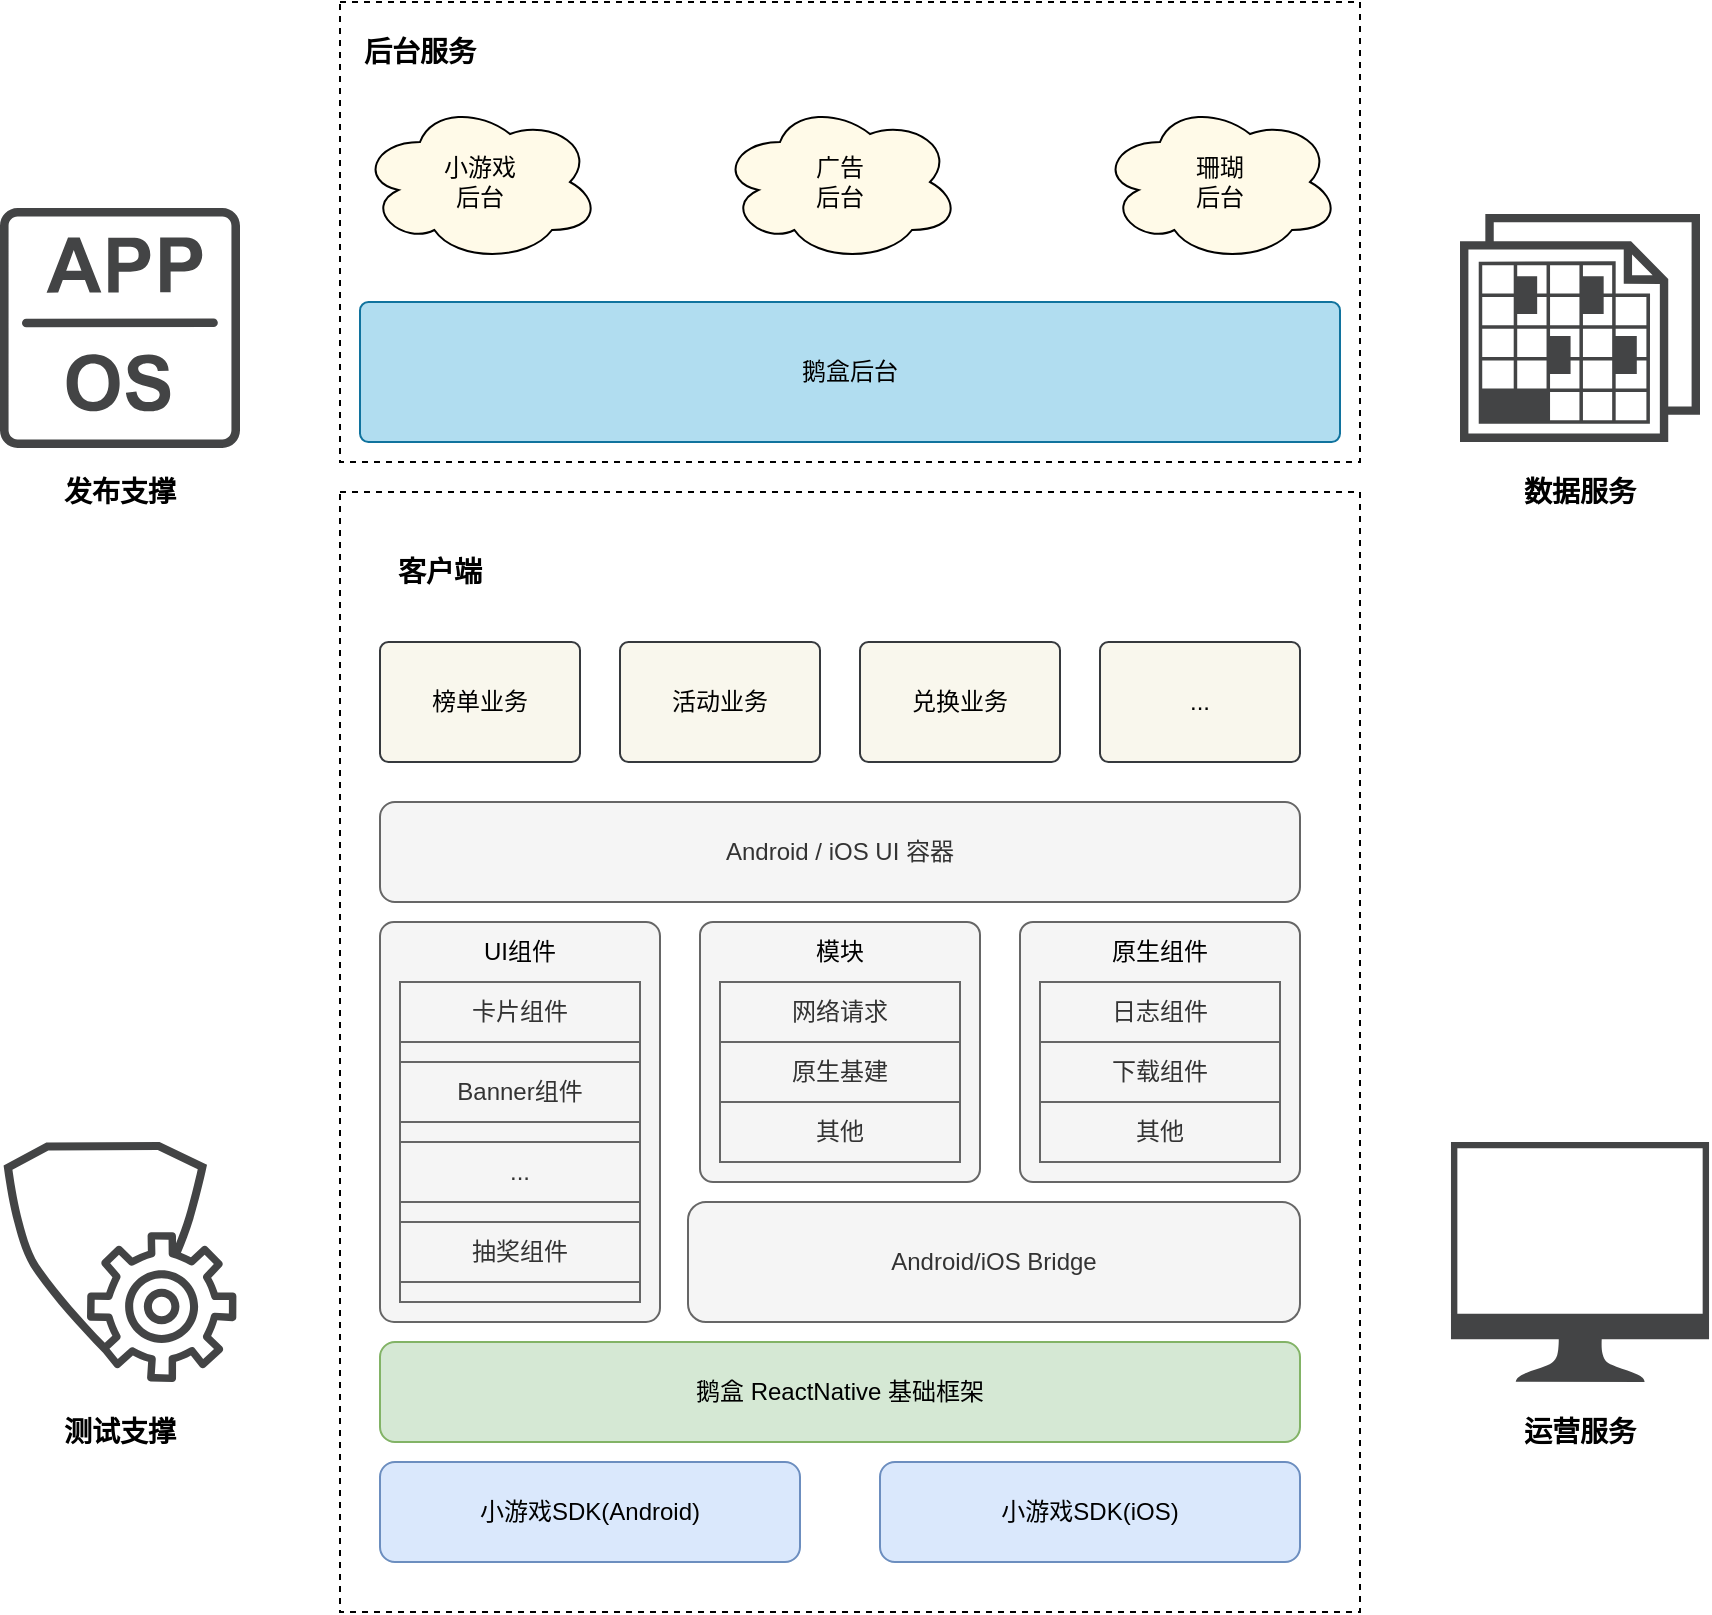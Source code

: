 <mxfile version="18.1.3" type="github">
  <diagram id="geAXJrzLW3RNIz8qGXxT" name="Page-1">
    <mxGraphModel dx="2253" dy="1881" grid="1" gridSize="10" guides="1" tooltips="1" connect="1" arrows="1" fold="1" page="1" pageScale="1" pageWidth="827" pageHeight="1169" math="0" shadow="0">
      <root>
        <mxCell id="0" />
        <mxCell id="1" parent="0" />
        <mxCell id="FhAw7WQIUkOoqfe2i8Zt-42" value="" style="rounded=0;whiteSpace=wrap;html=1;fillColor=none;dashed=1;" vertex="1" parent="1">
          <mxGeometry x="120" y="-310" width="510" height="230" as="geometry" />
        </mxCell>
        <mxCell id="FhAw7WQIUkOoqfe2i8Zt-31" value="" style="rounded=0;whiteSpace=wrap;html=1;fillColor=none;dashed=1;" vertex="1" parent="1">
          <mxGeometry x="120" y="-65" width="510" height="560" as="geometry" />
        </mxCell>
        <mxCell id="FhAw7WQIUkOoqfe2i8Zt-1" value="小游戏SDK(Android)" style="rounded=1;whiteSpace=wrap;html=1;fillColor=#dae8fc;strokeColor=#6c8ebf;" vertex="1" parent="1">
          <mxGeometry x="140" y="420" width="210" height="50" as="geometry" />
        </mxCell>
        <mxCell id="FhAw7WQIUkOoqfe2i8Zt-2" value="小游戏SDK(iOS)" style="rounded=1;whiteSpace=wrap;html=1;fillColor=#dae8fc;strokeColor=#6c8ebf;" vertex="1" parent="1">
          <mxGeometry x="390" y="420" width="210" height="50" as="geometry" />
        </mxCell>
        <mxCell id="FhAw7WQIUkOoqfe2i8Zt-3" value="鹅盒 ReactNative 基础框架" style="rounded=1;whiteSpace=wrap;html=1;fillColor=#d5e8d4;strokeColor=#82b366;" vertex="1" parent="1">
          <mxGeometry x="140" y="360" width="460" height="50" as="geometry" />
        </mxCell>
        <mxCell id="FhAw7WQIUkOoqfe2i8Zt-4" value="" style="rounded=1;whiteSpace=wrap;html=1;arcSize=5;fillColor=#f5f5f5;fontColor=#333333;strokeColor=#666666;" vertex="1" parent="1">
          <mxGeometry x="140" y="150" width="140" height="200" as="geometry" />
        </mxCell>
        <mxCell id="FhAw7WQIUkOoqfe2i8Zt-5" value="UI组件" style="text;html=1;strokeColor=none;fillColor=none;align=center;verticalAlign=middle;whiteSpace=wrap;rounded=0;" vertex="1" parent="1">
          <mxGeometry x="180" y="150" width="60" height="30" as="geometry" />
        </mxCell>
        <mxCell id="FhAw7WQIUkOoqfe2i8Zt-11" value="" style="group;fillColor=#f5f5f5;fontColor=#333333;strokeColor=#666666;container=0;" vertex="1" connectable="0" parent="1">
          <mxGeometry x="150" y="190" width="120" height="150" as="geometry" />
        </mxCell>
        <mxCell id="FhAw7WQIUkOoqfe2i8Zt-13" value="Android/iOS Bridge" style="rounded=1;whiteSpace=wrap;html=1;fillColor=#f5f5f5;fontColor=#333333;strokeColor=#666666;" vertex="1" parent="1">
          <mxGeometry x="294" y="290" width="306" height="60" as="geometry" />
        </mxCell>
        <mxCell id="FhAw7WQIUkOoqfe2i8Zt-14" value="" style="rounded=1;whiteSpace=wrap;html=1;arcSize=5;fillColor=#f5f5f5;fontColor=#333333;strokeColor=#666666;" vertex="1" parent="1">
          <mxGeometry x="300" y="150" width="140" height="130" as="geometry" />
        </mxCell>
        <mxCell id="FhAw7WQIUkOoqfe2i8Zt-15" value="" style="rounded=1;whiteSpace=wrap;html=1;arcSize=5;fillColor=#f5f5f5;fontColor=#333333;strokeColor=#666666;" vertex="1" parent="1">
          <mxGeometry x="460" y="150" width="140" height="130" as="geometry" />
        </mxCell>
        <mxCell id="FhAw7WQIUkOoqfe2i8Zt-16" value="模块" style="text;html=1;strokeColor=none;fillColor=none;align=center;verticalAlign=middle;whiteSpace=wrap;rounded=0;" vertex="1" parent="1">
          <mxGeometry x="340" y="150" width="60" height="30" as="geometry" />
        </mxCell>
        <mxCell id="FhAw7WQIUkOoqfe2i8Zt-17" value="原生组件" style="text;html=1;strokeColor=none;fillColor=none;align=center;verticalAlign=middle;whiteSpace=wrap;rounded=0;" vertex="1" parent="1">
          <mxGeometry x="480" y="150" width="100" height="30" as="geometry" />
        </mxCell>
        <mxCell id="FhAw7WQIUkOoqfe2i8Zt-18" value="网络请求" style="rounded=0;whiteSpace=wrap;html=1;fillColor=#f5f5f5;fontColor=#333333;strokeColor=#666666;" vertex="1" parent="1">
          <mxGeometry x="310" y="180" width="120" height="30" as="geometry" />
        </mxCell>
        <mxCell id="FhAw7WQIUkOoqfe2i8Zt-20" value="原生基建" style="rounded=0;whiteSpace=wrap;html=1;fillColor=#f5f5f5;fontColor=#333333;strokeColor=#666666;" vertex="1" parent="1">
          <mxGeometry x="310" y="210" width="120" height="30" as="geometry" />
        </mxCell>
        <mxCell id="FhAw7WQIUkOoqfe2i8Zt-21" value="其他" style="rounded=0;whiteSpace=wrap;html=1;fillColor=#f5f5f5;fontColor=#333333;strokeColor=#666666;" vertex="1" parent="1">
          <mxGeometry x="310" y="240" width="120" height="30" as="geometry" />
        </mxCell>
        <mxCell id="FhAw7WQIUkOoqfe2i8Zt-22" value="日志组件" style="rounded=0;whiteSpace=wrap;html=1;fillColor=#f5f5f5;fontColor=#333333;strokeColor=#666666;" vertex="1" parent="1">
          <mxGeometry x="470" y="180" width="120" height="30" as="geometry" />
        </mxCell>
        <mxCell id="FhAw7WQIUkOoqfe2i8Zt-23" value="下载组件" style="rounded=0;whiteSpace=wrap;html=1;fillColor=#f5f5f5;fontColor=#333333;strokeColor=#666666;" vertex="1" parent="1">
          <mxGeometry x="470" y="210" width="120" height="30" as="geometry" />
        </mxCell>
        <mxCell id="FhAw7WQIUkOoqfe2i8Zt-24" value="其他" style="rounded=0;whiteSpace=wrap;html=1;fillColor=#f5f5f5;fontColor=#333333;strokeColor=#666666;" vertex="1" parent="1">
          <mxGeometry x="470" y="240" width="120" height="30" as="geometry" />
        </mxCell>
        <mxCell id="FhAw7WQIUkOoqfe2i8Zt-25" value="Android / iOS UI 容器" style="rounded=1;whiteSpace=wrap;html=1;fillColor=#f5f5f5;fontColor=#333333;strokeColor=#666666;" vertex="1" parent="1">
          <mxGeometry x="140" y="90" width="460" height="50" as="geometry" />
        </mxCell>
        <mxCell id="FhAw7WQIUkOoqfe2i8Zt-26" value="榜单业务" style="rounded=1;whiteSpace=wrap;html=1;arcSize=7;fillColor=#f9f7ed;strokeColor=#36393d;" vertex="1" parent="1">
          <mxGeometry x="140" y="10" width="100" height="60" as="geometry" />
        </mxCell>
        <mxCell id="FhAw7WQIUkOoqfe2i8Zt-28" value="活动业务" style="rounded=1;whiteSpace=wrap;html=1;arcSize=7;fillColor=#f9f7ed;strokeColor=#36393d;" vertex="1" parent="1">
          <mxGeometry x="260" y="10" width="100" height="60" as="geometry" />
        </mxCell>
        <mxCell id="FhAw7WQIUkOoqfe2i8Zt-29" value="兑换业务" style="rounded=1;whiteSpace=wrap;html=1;arcSize=7;fillColor=#f9f7ed;strokeColor=#36393d;" vertex="1" parent="1">
          <mxGeometry x="380" y="10" width="100" height="60" as="geometry" />
        </mxCell>
        <mxCell id="FhAw7WQIUkOoqfe2i8Zt-30" value="..." style="rounded=1;whiteSpace=wrap;html=1;arcSize=7;fillColor=#f9f7ed;strokeColor=#36393d;" vertex="1" parent="1">
          <mxGeometry x="500" y="10" width="100" height="60" as="geometry" />
        </mxCell>
        <mxCell id="FhAw7WQIUkOoqfe2i8Zt-32" value="&lt;h3&gt;客户端&lt;/h3&gt;" style="text;html=1;strokeColor=none;fillColor=none;align=center;verticalAlign=middle;whiteSpace=wrap;rounded=0;dashed=1;" vertex="1" parent="1">
          <mxGeometry x="140" y="-40" width="60" height="30" as="geometry" />
        </mxCell>
        <mxCell id="FhAw7WQIUkOoqfe2i8Zt-6" value="卡片组件" style="rounded=0;whiteSpace=wrap;html=1;fillColor=#f5f5f5;fontColor=#333333;strokeColor=#666666;" vertex="1" parent="1">
          <mxGeometry x="150" y="180" width="120" height="30" as="geometry" />
        </mxCell>
        <mxCell id="FhAw7WQIUkOoqfe2i8Zt-8" value="Banner组件" style="rounded=0;whiteSpace=wrap;html=1;fillColor=#f5f5f5;fontColor=#333333;strokeColor=#666666;" vertex="1" parent="1">
          <mxGeometry x="150" y="220" width="120" height="30" as="geometry" />
        </mxCell>
        <mxCell id="FhAw7WQIUkOoqfe2i8Zt-9" value="..." style="rounded=0;whiteSpace=wrap;html=1;fillColor=#f5f5f5;fontColor=#333333;strokeColor=#666666;" vertex="1" parent="1">
          <mxGeometry x="150" y="260" width="120" height="30" as="geometry" />
        </mxCell>
        <mxCell id="FhAw7WQIUkOoqfe2i8Zt-10" value="抽奖组件" style="rounded=0;whiteSpace=wrap;html=1;fillColor=#f5f5f5;fontColor=#333333;strokeColor=#666666;" vertex="1" parent="1">
          <mxGeometry x="150" y="300" width="120" height="30" as="geometry" />
        </mxCell>
        <mxCell id="FhAw7WQIUkOoqfe2i8Zt-38" value="鹅盒后台" style="rounded=1;whiteSpace=wrap;html=1;fillColor=#b1ddf0;arcSize=6;strokeColor=#10739e;" vertex="1" parent="1">
          <mxGeometry x="130" y="-160" width="490" height="70" as="geometry" />
        </mxCell>
        <mxCell id="FhAw7WQIUkOoqfe2i8Zt-43" value="&lt;h3&gt;后台服务&lt;/h3&gt;" style="text;html=1;strokeColor=none;fillColor=none;align=center;verticalAlign=middle;whiteSpace=wrap;rounded=0;dashed=1;" vertex="1" parent="1">
          <mxGeometry x="130" y="-300" width="60" height="30" as="geometry" />
        </mxCell>
        <mxCell id="FhAw7WQIUkOoqfe2i8Zt-44" value="小游戏&lt;br&gt;后台" style="ellipse;shape=cloud;whiteSpace=wrap;html=1;fillColor=#FFFAE8;" vertex="1" parent="1">
          <mxGeometry x="130" y="-260" width="120" height="80" as="geometry" />
        </mxCell>
        <mxCell id="FhAw7WQIUkOoqfe2i8Zt-45" value="广告&lt;br&gt;后台" style="ellipse;shape=cloud;whiteSpace=wrap;html=1;fillColor=#FFFAE8;" vertex="1" parent="1">
          <mxGeometry x="310" y="-260" width="120" height="80" as="geometry" />
        </mxCell>
        <mxCell id="FhAw7WQIUkOoqfe2i8Zt-46" value="珊瑚&lt;br&gt;后台" style="ellipse;shape=cloud;whiteSpace=wrap;html=1;fillColor=#FFFAE8;" vertex="1" parent="1">
          <mxGeometry x="500" y="-260" width="120" height="80" as="geometry" />
        </mxCell>
        <mxCell id="FhAw7WQIUkOoqfe2i8Zt-48" value="" style="sketch=0;pointerEvents=1;shadow=0;dashed=0;html=1;strokeColor=none;fillColor=#434445;aspect=fixed;labelPosition=center;verticalLabelPosition=bottom;verticalAlign=top;align=center;outlineConnect=0;shape=mxgraph.vvd.blueprint;" vertex="1" parent="1">
          <mxGeometry x="680" y="-204.01" width="120" height="114.01" as="geometry" />
        </mxCell>
        <mxCell id="FhAw7WQIUkOoqfe2i8Zt-49" value="" style="sketch=0;pointerEvents=1;shadow=0;dashed=0;html=1;strokeColor=none;fillColor=#434445;aspect=fixed;labelPosition=center;verticalLabelPosition=bottom;verticalAlign=top;align=center;outlineConnect=0;shape=mxgraph.vvd.app;" vertex="1" parent="1">
          <mxGeometry x="-50" y="-207" width="120" height="120" as="geometry" />
        </mxCell>
        <mxCell id="FhAw7WQIUkOoqfe2i8Zt-50" value="" style="sketch=0;pointerEvents=1;shadow=0;dashed=0;html=1;strokeColor=none;fillColor=#434445;aspect=fixed;labelPosition=center;verticalLabelPosition=bottom;verticalAlign=top;align=center;outlineConnect=0;shape=mxgraph.vvd.monitor;" vertex="1" parent="1">
          <mxGeometry x="675.49" y="260" width="129.03" height="120" as="geometry" />
        </mxCell>
        <mxCell id="FhAw7WQIUkOoqfe2i8Zt-51" value="" style="sketch=0;pointerEvents=1;shadow=0;dashed=0;html=1;strokeColor=none;fillColor=#434445;aspect=fixed;labelPosition=center;verticalLabelPosition=bottom;verticalAlign=top;align=center;outlineConnect=0;shape=mxgraph.vvd.protection_group_config;" vertex="1" parent="1">
          <mxGeometry x="-48.2" y="260" width="116.4" height="120" as="geometry" />
        </mxCell>
        <mxCell id="FhAw7WQIUkOoqfe2i8Zt-52" value="&lt;h3&gt;发布支撑&lt;/h3&gt;" style="text;html=1;strokeColor=none;fillColor=none;align=center;verticalAlign=middle;whiteSpace=wrap;rounded=0;" vertex="1" parent="1">
          <mxGeometry x="-30" y="-80" width="80" height="30" as="geometry" />
        </mxCell>
        <mxCell id="FhAw7WQIUkOoqfe2i8Zt-53" value="&lt;h3&gt;数据服务&lt;/h3&gt;" style="text;html=1;strokeColor=none;fillColor=none;align=center;verticalAlign=middle;whiteSpace=wrap;rounded=0;" vertex="1" parent="1">
          <mxGeometry x="700" y="-80" width="80" height="30" as="geometry" />
        </mxCell>
        <mxCell id="FhAw7WQIUkOoqfe2i8Zt-54" value="&lt;h3&gt;运营服务&lt;/h3&gt;" style="text;html=1;strokeColor=none;fillColor=none;align=center;verticalAlign=middle;whiteSpace=wrap;rounded=0;" vertex="1" parent="1">
          <mxGeometry x="700" y="390" width="80" height="30" as="geometry" />
        </mxCell>
        <mxCell id="FhAw7WQIUkOoqfe2i8Zt-55" value="&lt;h3&gt;测试支撑&lt;/h3&gt;" style="text;html=1;strokeColor=none;fillColor=none;align=center;verticalAlign=middle;whiteSpace=wrap;rounded=0;" vertex="1" parent="1">
          <mxGeometry x="-30" y="390" width="80" height="30" as="geometry" />
        </mxCell>
      </root>
    </mxGraphModel>
  </diagram>
</mxfile>
